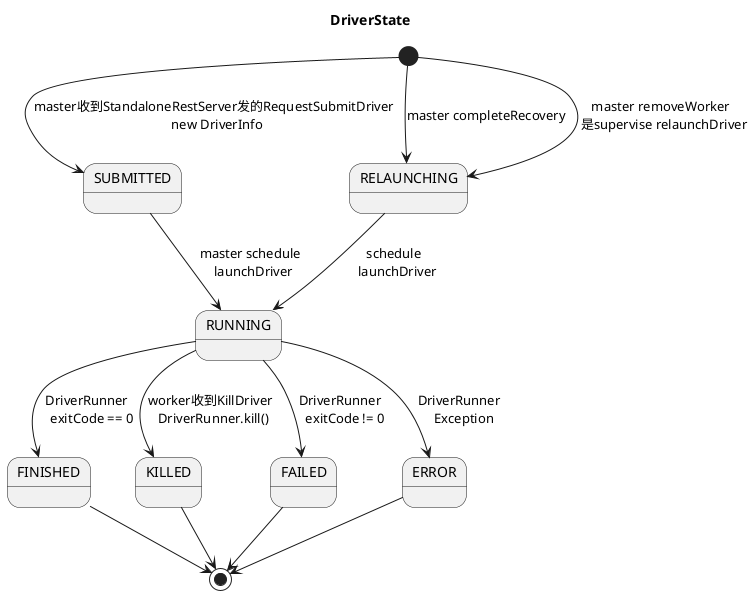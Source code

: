 @startuml
title DriverState
[*] --> SUBMITTED:master收到StandaloneRestServer发的RequestSubmitDriver \n new DriverInfo
SUBMITTED --> RUNNING:master schedule \n launchDriver
RUNNING --> FINISHED: DriverRunner \n  exitCode == 0
RUNNING --> KILLED: worker收到KillDriver \n DriverRunner.kill()
RUNNING --> FAILED: DriverRunner \n  exitCode != 0
RUNNING --> ERROR: DriverRunner \n  Exception

[*] --> RELAUNCHING:master completeRecovery
[*] --> RELAUNCHING:master removeWorker \n 是supervise relaunchDriver
RELAUNCHING --> RUNNING: schedule \n launchDriver

FINISHED--> [*]
KILLED--> [*]
FAILED--> [*]
ERROR--> [*]

@enduml